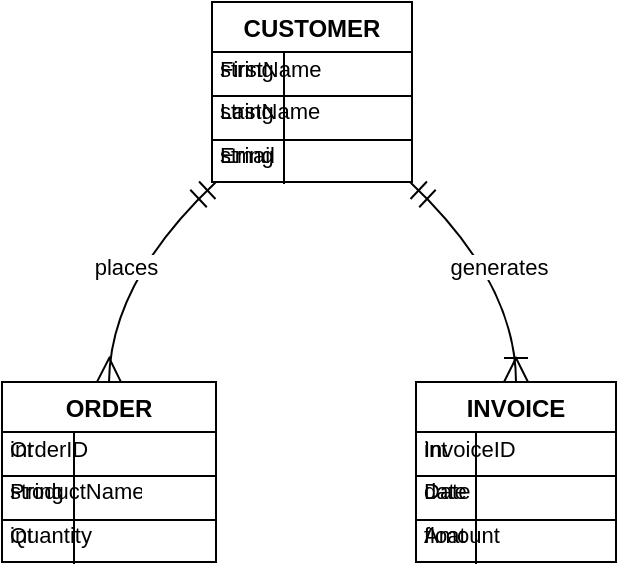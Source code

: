 <mxfile version="25.0.3">
  <diagram name="Page-1" id="EgqbZM-h6teObaTNogQJ">
    <mxGraphModel>
      <root>
        <mxCell id="0" />
        <mxCell id="1" parent="0" />
        <mxCell id="2" value="CUSTOMER" style="shape=table;startSize=25;container=1;collapsible=0;childLayout=tableLayout;fixedRows=1;rowLines=1;fontStyle=1;align=center;resizeLast=1;" vertex="1" parent="1">
          <mxGeometry x="125" y="20" width="100" height="90" as="geometry" />
        </mxCell>
        <mxCell id="3" style="shape=tableRow;horizontal=0;startSize=0;swimlaneHead=0;swimlaneBody=0;fillColor=none;collapsible=0;dropTarget=0;points=[[0,0.5],[1,0.5]];portConstraint=eastwest;top=0;left=0;right=0;bottom=0;" vertex="1" parent="2">
          <mxGeometry y="22" width="100" height="22" as="geometry" />
        </mxCell>
        <mxCell id="4" value="string" style="shape=partialRectangle;connectable=0;fillColor=none;top=0;left=0;bottom=0;right=0;align=left;spacingLeft=2;overflow=hidden;fontSize=11;" vertex="1" parent="3">
          <mxGeometry width="36" height="22" as="geometry" />
        </mxCell>
        <mxCell id="5" value="FirstName" style="shape=partialRectangle;connectable=0;fillColor=none;top=0;left=0;bottom=0;right=0;align=left;spacingLeft=2;overflow=hidden;fontSize=11;" vertex="1" parent="3">
          <mxGeometry width="64" height="22" as="geometry" />
        </mxCell>
        <mxCell id="6" style="shape=tableRow;horizontal=0;startSize=0;swimlaneHead=0;swimlaneBody=0;fillColor=none;collapsible=0;dropTarget=0;points=[[0,0.5],[1,0.5]];portConstraint=eastwest;top=0;left=0;right=0;bottom=0;" vertex="1" parent="2">
          <mxGeometry y="43" width="100" height="22" as="geometry" />
        </mxCell>
        <mxCell id="7" value="string" style="shape=partialRectangle;connectable=0;fillColor=none;top=0;left=0;bottom=0;right=0;align=left;spacingLeft=2;overflow=hidden;fontSize=11;" vertex="1" parent="6">
          <mxGeometry width="36" height="22" as="geometry" />
        </mxCell>
        <mxCell id="8" value="LastName" style="shape=partialRectangle;connectable=0;fillColor=none;top=0;left=0;bottom=0;right=0;align=left;spacingLeft=2;overflow=hidden;fontSize=11;" vertex="1" parent="6">
          <mxGeometry width="64" height="22" as="geometry" />
        </mxCell>
        <mxCell id="9" style="shape=tableRow;horizontal=0;startSize=0;swimlaneHead=0;swimlaneBody=0;fillColor=none;collapsible=0;dropTarget=0;points=[[0,0.5],[1,0.5]];portConstraint=eastwest;top=0;left=0;right=0;bottom=0;" vertex="1" parent="2">
          <mxGeometry y="65" width="100" height="22" as="geometry" />
        </mxCell>
        <mxCell id="10" value="string" style="shape=partialRectangle;connectable=0;fillColor=none;top=0;left=0;bottom=0;right=0;align=left;spacingLeft=2;overflow=hidden;fontSize=11;" vertex="1" parent="9">
          <mxGeometry width="36" height="22" as="geometry" />
        </mxCell>
        <mxCell id="11" value="Email" style="shape=partialRectangle;connectable=0;fillColor=none;top=0;left=0;bottom=0;right=0;align=left;spacingLeft=2;overflow=hidden;fontSize=11;" vertex="1" parent="9">
          <mxGeometry width="64" height="22" as="geometry" />
        </mxCell>
        <mxCell id="12" value="ORDER" style="shape=table;startSize=25;container=1;collapsible=0;childLayout=tableLayout;fixedRows=1;rowLines=1;fontStyle=1;align=center;resizeLast=1;" vertex="1" parent="1">
          <mxGeometry x="20" y="210" width="107" height="90" as="geometry" />
        </mxCell>
        <mxCell id="13" style="shape=tableRow;horizontal=0;startSize=0;swimlaneHead=0;swimlaneBody=0;fillColor=none;collapsible=0;dropTarget=0;points=[[0,0.5],[1,0.5]];portConstraint=eastwest;top=0;left=0;right=0;bottom=0;" vertex="1" parent="12">
          <mxGeometry y="22" width="107" height="22" as="geometry" />
        </mxCell>
        <mxCell id="14" value="int" style="shape=partialRectangle;connectable=0;fillColor=none;top=0;left=0;bottom=0;right=0;align=left;spacingLeft=2;overflow=hidden;fontSize=11;" vertex="1" parent="13">
          <mxGeometry width="36" height="22" as="geometry" />
        </mxCell>
        <mxCell id="15" value="OrderID" style="shape=partialRectangle;connectable=0;fillColor=none;top=0;left=0;bottom=0;right=0;align=left;spacingLeft=2;overflow=hidden;fontSize=11;" vertex="1" parent="13">
          <mxGeometry width="71" height="22" as="geometry" />
        </mxCell>
        <mxCell id="16" style="shape=tableRow;horizontal=0;startSize=0;swimlaneHead=0;swimlaneBody=0;fillColor=none;collapsible=0;dropTarget=0;points=[[0,0.5],[1,0.5]];portConstraint=eastwest;top=0;left=0;right=0;bottom=0;" vertex="1" parent="12">
          <mxGeometry y="43" width="107" height="22" as="geometry" />
        </mxCell>
        <mxCell id="17" value="string" style="shape=partialRectangle;connectable=0;fillColor=none;top=0;left=0;bottom=0;right=0;align=left;spacingLeft=2;overflow=hidden;fontSize=11;" vertex="1" parent="16">
          <mxGeometry width="36" height="22" as="geometry" />
        </mxCell>
        <mxCell id="18" value="ProductName" style="shape=partialRectangle;connectable=0;fillColor=none;top=0;left=0;bottom=0;right=0;align=left;spacingLeft=2;overflow=hidden;fontSize=11;" vertex="1" parent="16">
          <mxGeometry width="71" height="22" as="geometry" />
        </mxCell>
        <mxCell id="19" style="shape=tableRow;horizontal=0;startSize=0;swimlaneHead=0;swimlaneBody=0;fillColor=none;collapsible=0;dropTarget=0;points=[[0,0.5],[1,0.5]];portConstraint=eastwest;top=0;left=0;right=0;bottom=0;" vertex="1" parent="12">
          <mxGeometry y="65" width="107" height="22" as="geometry" />
        </mxCell>
        <mxCell id="20" value="int" style="shape=partialRectangle;connectable=0;fillColor=none;top=0;left=0;bottom=0;right=0;align=left;spacingLeft=2;overflow=hidden;fontSize=11;" vertex="1" parent="19">
          <mxGeometry width="36" height="22" as="geometry" />
        </mxCell>
        <mxCell id="21" value="Quantity" style="shape=partialRectangle;connectable=0;fillColor=none;top=0;left=0;bottom=0;right=0;align=left;spacingLeft=2;overflow=hidden;fontSize=11;" vertex="1" parent="19">
          <mxGeometry width="71" height="22" as="geometry" />
        </mxCell>
        <mxCell id="22" value="INVOICE" style="shape=table;startSize=25;container=1;collapsible=0;childLayout=tableLayout;fixedRows=1;rowLines=1;fontStyle=1;align=center;resizeLast=1;" vertex="1" parent="1">
          <mxGeometry x="227" y="210" width="100" height="90" as="geometry" />
        </mxCell>
        <mxCell id="23" style="shape=tableRow;horizontal=0;startSize=0;swimlaneHead=0;swimlaneBody=0;fillColor=none;collapsible=0;dropTarget=0;points=[[0,0.5],[1,0.5]];portConstraint=eastwest;top=0;left=0;right=0;bottom=0;" vertex="1" parent="22">
          <mxGeometry y="22" width="100" height="22" as="geometry" />
        </mxCell>
        <mxCell id="24" value="int" style="shape=partialRectangle;connectable=0;fillColor=none;top=0;left=0;bottom=0;right=0;align=left;spacingLeft=2;overflow=hidden;fontSize=11;" vertex="1" parent="23">
          <mxGeometry width="30" height="22" as="geometry" />
        </mxCell>
        <mxCell id="25" value="InvoiceID" style="shape=partialRectangle;connectable=0;fillColor=none;top=0;left=0;bottom=0;right=0;align=left;spacingLeft=2;overflow=hidden;fontSize=11;" vertex="1" parent="23">
          <mxGeometry width="70" height="22" as="geometry" />
        </mxCell>
        <mxCell id="26" style="shape=tableRow;horizontal=0;startSize=0;swimlaneHead=0;swimlaneBody=0;fillColor=none;collapsible=0;dropTarget=0;points=[[0,0.5],[1,0.5]];portConstraint=eastwest;top=0;left=0;right=0;bottom=0;" vertex="1" parent="22">
          <mxGeometry y="43" width="100" height="22" as="geometry" />
        </mxCell>
        <mxCell id="27" value="date" style="shape=partialRectangle;connectable=0;fillColor=none;top=0;left=0;bottom=0;right=0;align=left;spacingLeft=2;overflow=hidden;fontSize=11;" vertex="1" parent="26">
          <mxGeometry width="30" height="22" as="geometry" />
        </mxCell>
        <mxCell id="28" value="Date" style="shape=partialRectangle;connectable=0;fillColor=none;top=0;left=0;bottom=0;right=0;align=left;spacingLeft=2;overflow=hidden;fontSize=11;" vertex="1" parent="26">
          <mxGeometry width="70" height="22" as="geometry" />
        </mxCell>
        <mxCell id="29" style="shape=tableRow;horizontal=0;startSize=0;swimlaneHead=0;swimlaneBody=0;fillColor=none;collapsible=0;dropTarget=0;points=[[0,0.5],[1,0.5]];portConstraint=eastwest;top=0;left=0;right=0;bottom=0;" vertex="1" parent="22">
          <mxGeometry y="65" width="100" height="22" as="geometry" />
        </mxCell>
        <mxCell id="30" value="float" style="shape=partialRectangle;connectable=0;fillColor=none;top=0;left=0;bottom=0;right=0;align=left;spacingLeft=2;overflow=hidden;fontSize=11;" vertex="1" parent="29">
          <mxGeometry width="30" height="22" as="geometry" />
        </mxCell>
        <mxCell id="31" value="Amount" style="shape=partialRectangle;connectable=0;fillColor=none;top=0;left=0;bottom=0;right=0;align=left;spacingLeft=2;overflow=hidden;fontSize=11;" vertex="1" parent="29">
          <mxGeometry width="70" height="22" as="geometry" />
        </mxCell>
        <mxCell id="32" value="places" style="curved=1;startArrow=ERmandOne;startSize=10;;endArrow=ERmany;endSize=10;;exitX=0.02;exitY=1;entryX=0.5;entryY=0;" edge="1" parent="1" source="2" target="12">
          <mxGeometry relative="1" as="geometry">
            <Array as="points">
              <mxPoint x="74" y="160" />
            </Array>
          </mxGeometry>
        </mxCell>
        <mxCell id="33" value="generates" style="curved=1;startArrow=ERmandOne;startSize=10;;endArrow=ERoneToMany;endSize=10;;exitX=0.99;exitY=1;entryX=0.5;entryY=0;" edge="1" parent="1" source="2" target="22">
          <mxGeometry relative="1" as="geometry">
            <Array as="points">
              <mxPoint x="277" y="160" />
            </Array>
          </mxGeometry>
        </mxCell>
      </root>
    </mxGraphModel>
  </diagram>
</mxfile>
